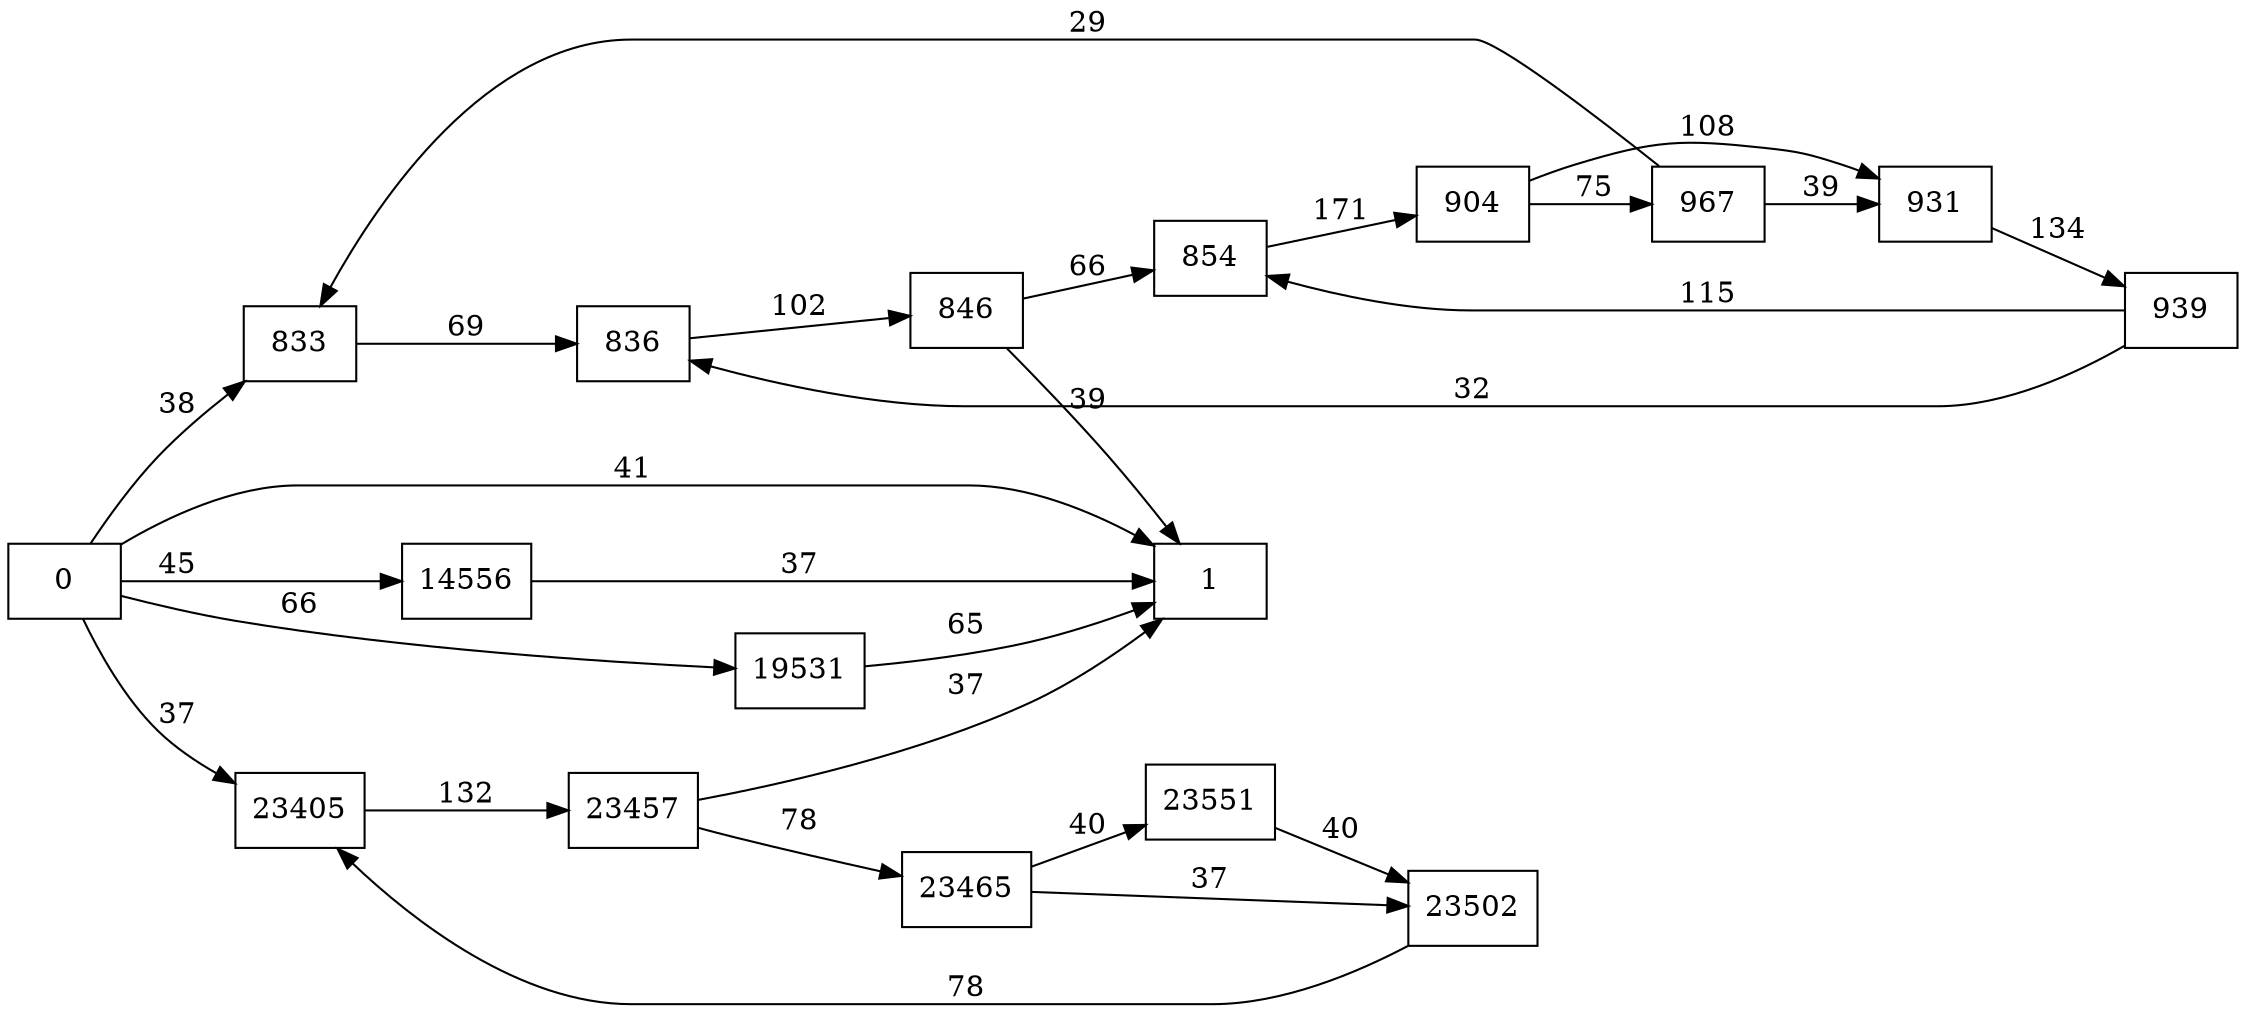 digraph {
	graph [rankdir=LR]
	node [shape=rectangle]
	833 -> 836 [label=69]
	836 -> 846 [label=102]
	846 -> 854 [label=66]
	846 -> 1 [label=39]
	854 -> 904 [label=171]
	904 -> 967 [label=75]
	904 -> 931 [label=108]
	931 -> 939 [label=134]
	939 -> 854 [label=115]
	939 -> 836 [label=32]
	967 -> 931 [label=39]
	967 -> 833 [label=29]
	14556 -> 1 [label=37]
	19531 -> 1 [label=65]
	23405 -> 23457 [label=132]
	23457 -> 23465 [label=78]
	23457 -> 1 [label=37]
	23465 -> 23502 [label=37]
	23465 -> 23551 [label=40]
	23502 -> 23405 [label=78]
	23551 -> 23502 [label=40]
	0 -> 833 [label=38]
	0 -> 1 [label=41]
	0 -> 14556 [label=45]
	0 -> 19531 [label=66]
	0 -> 23405 [label=37]
}
